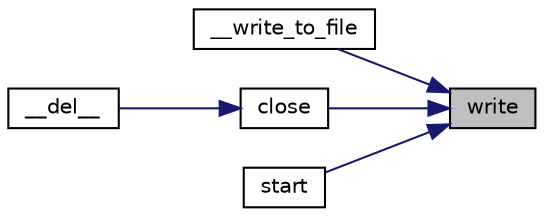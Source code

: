digraph "write"
{
 // LATEX_PDF_SIZE
  edge [fontname="Helvetica",fontsize="10",labelfontname="Helvetica",labelfontsize="10"];
  node [fontname="Helvetica",fontsize="10",shape=record];
  rankdir="RL";
  Node1 [label="write",height=0.2,width=0.4,color="black", fillcolor="grey75", style="filled", fontcolor="black",tooltip=" "];
  Node1 -> Node2 [dir="back",color="midnightblue",fontsize="10",style="solid",fontname="Helvetica"];
  Node2 [label="__write_to_file",height=0.2,width=0.4,color="black", fillcolor="white", style="filled",URL="$classwp__mover_1_1_thread_safe___logger.html#a56ed9d6677f75af2c9cf363bfea85361",tooltip=" "];
  Node1 -> Node3 [dir="back",color="midnightblue",fontsize="10",style="solid",fontname="Helvetica"];
  Node3 [label="close",height=0.2,width=0.4,color="black", fillcolor="white", style="filled",URL="$classwp__mover_1_1_thread_safe___logger.html#a8639372c33e15084a7f7c4d9d87b7bfe",tooltip=" "];
  Node3 -> Node4 [dir="back",color="midnightblue",fontsize="10",style="solid",fontname="Helvetica"];
  Node4 [label="__del__",height=0.2,width=0.4,color="black", fillcolor="white", style="filled",URL="$classwp__mover_1_1_thread_safe___logger.html#a41a65d7030dd1006b177d0bc24e1a12b",tooltip=" "];
  Node1 -> Node5 [dir="back",color="midnightblue",fontsize="10",style="solid",fontname="Helvetica"];
  Node5 [label="start",height=0.2,width=0.4,color="black", fillcolor="white", style="filled",URL="$classwp__mover_1_1_thread_safe___logger.html#af1af6ddf04f00f958949618f79c33b82",tooltip=" "];
}
